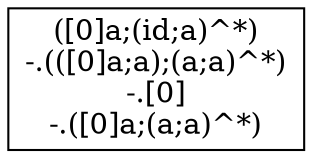 digraph {
node[shape="box"]
N0x7fb225007058[label="([0]a;(id;a)^*)
-.(([0]a;a);(a;a)^*)
-.[0]
-.([0]a;(a;a)^*)
"];
}
